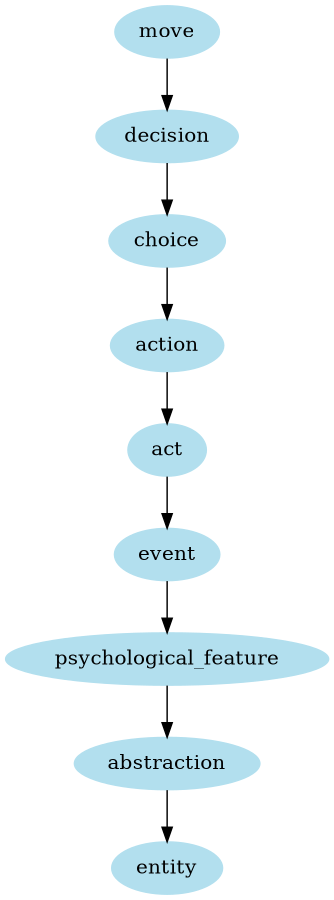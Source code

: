 digraph unix {
	node [color=lightblue2 style=filled]
	size="6,6"
	move -> decision
	decision -> choice
	choice -> action
	action -> act
	act -> event
	event -> psychological_feature
	psychological_feature -> abstraction
	abstraction -> entity
}
